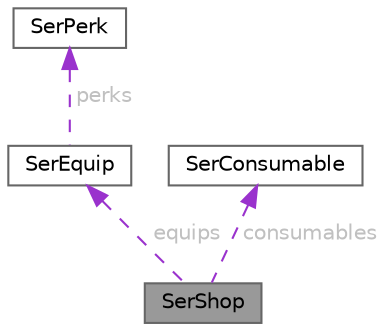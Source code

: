 digraph "SerShop"
{
 // LATEX_PDF_SIZE
  bgcolor="transparent";
  edge [fontname=Helvetica,fontsize=10,labelfontname=Helvetica,labelfontsize=10];
  node [fontname=Helvetica,fontsize=10,shape=box,height=0.2,width=0.4];
  Node1 [id="Node000001",label="SerShop",height=0.2,width=0.4,color="gray40", fillcolor="grey60", style="filled", fontcolor="black",tooltip="Serialized Shop."];
  Node2 -> Node1 [id="edge1_Node000001_Node000002",dir="back",color="darkorchid3",style="dashed",tooltip=" ",label=" equips",fontcolor="grey" ];
  Node2 [id="Node000002",label="SerEquip",height=0.2,width=0.4,color="gray40", fillcolor="white", style="filled",URL="$structSerEquip.html",tooltip="Serialized Equip."];
  Node3 -> Node2 [id="edge2_Node000002_Node000003",dir="back",color="darkorchid3",style="dashed",tooltip=" ",label=" perks",fontcolor="grey" ];
  Node3 [id="Node000003",label="SerPerk",height=0.2,width=0.4,color="gray40", fillcolor="white", style="filled",URL="$structSerPerk.html",tooltip="Serialized Perk."];
  Node4 -> Node1 [id="edge3_Node000001_Node000004",dir="back",color="darkorchid3",style="dashed",tooltip=" ",label=" consumables",fontcolor="grey" ];
  Node4 [id="Node000004",label="SerConsumable",height=0.2,width=0.4,color="gray40", fillcolor="white", style="filled",URL="$structSerConsumable.html",tooltip="Serialized Consumable."];
}
